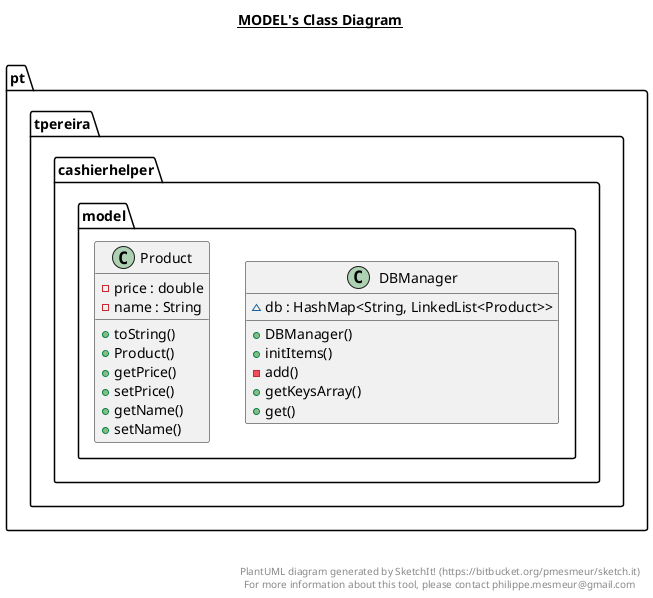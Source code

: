 @startuml

title __MODEL's Class Diagram__\n

  namespace pt.tpereira.cashierhelper {
    namespace model {
      class DBManager {
          ~ db : HashMap<String, LinkedList<Product>>
          + DBManager()
          + initItems()
          - add()
          + getKeysArray()
          + get()
      }
    }
  }
  

  namespace pt.tpereira.cashierhelper {
    namespace model {
      class Product {
          - price : double
          - name : String
          + toString()
          + Product()
          + getPrice()
          + setPrice()
          + getName()
          + setName()
      }
    }
  }
  



right footer


PlantUML diagram generated by SketchIt! (https://bitbucket.org/pmesmeur/sketch.it)
For more information about this tool, please contact philippe.mesmeur@gmail.com
endfooter

@enduml
